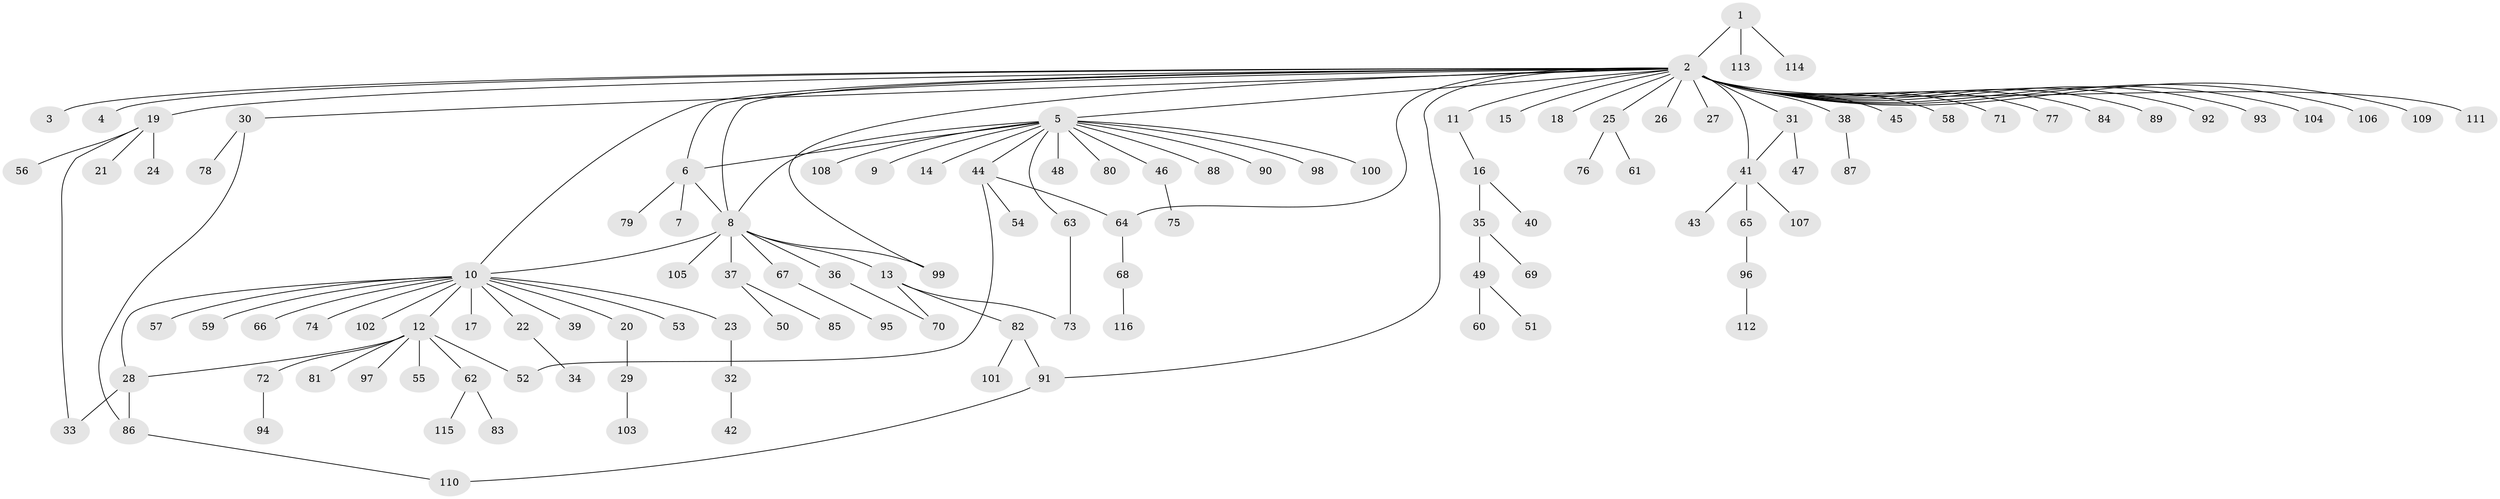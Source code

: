 // Generated by graph-tools (version 1.1) at 2025/01/03/09/25 03:01:45]
// undirected, 116 vertices, 130 edges
graph export_dot {
graph [start="1"]
  node [color=gray90,style=filled];
  1;
  2;
  3;
  4;
  5;
  6;
  7;
  8;
  9;
  10;
  11;
  12;
  13;
  14;
  15;
  16;
  17;
  18;
  19;
  20;
  21;
  22;
  23;
  24;
  25;
  26;
  27;
  28;
  29;
  30;
  31;
  32;
  33;
  34;
  35;
  36;
  37;
  38;
  39;
  40;
  41;
  42;
  43;
  44;
  45;
  46;
  47;
  48;
  49;
  50;
  51;
  52;
  53;
  54;
  55;
  56;
  57;
  58;
  59;
  60;
  61;
  62;
  63;
  64;
  65;
  66;
  67;
  68;
  69;
  70;
  71;
  72;
  73;
  74;
  75;
  76;
  77;
  78;
  79;
  80;
  81;
  82;
  83;
  84;
  85;
  86;
  87;
  88;
  89;
  90;
  91;
  92;
  93;
  94;
  95;
  96;
  97;
  98;
  99;
  100;
  101;
  102;
  103;
  104;
  105;
  106;
  107;
  108;
  109;
  110;
  111;
  112;
  113;
  114;
  115;
  116;
  1 -- 2;
  1 -- 113;
  1 -- 114;
  2 -- 3;
  2 -- 4;
  2 -- 5;
  2 -- 6;
  2 -- 8;
  2 -- 10;
  2 -- 11;
  2 -- 15;
  2 -- 18;
  2 -- 19;
  2 -- 25;
  2 -- 26;
  2 -- 27;
  2 -- 30;
  2 -- 31;
  2 -- 38;
  2 -- 41;
  2 -- 45;
  2 -- 58;
  2 -- 64;
  2 -- 71;
  2 -- 77;
  2 -- 84;
  2 -- 89;
  2 -- 91;
  2 -- 92;
  2 -- 93;
  2 -- 99;
  2 -- 104;
  2 -- 106;
  2 -- 109;
  2 -- 111;
  5 -- 6;
  5 -- 8;
  5 -- 9;
  5 -- 14;
  5 -- 44;
  5 -- 46;
  5 -- 48;
  5 -- 63;
  5 -- 80;
  5 -- 88;
  5 -- 90;
  5 -- 98;
  5 -- 100;
  5 -- 108;
  6 -- 7;
  6 -- 8;
  6 -- 79;
  8 -- 10;
  8 -- 13;
  8 -- 36;
  8 -- 37;
  8 -- 67;
  8 -- 99;
  8 -- 105;
  10 -- 12;
  10 -- 17;
  10 -- 20;
  10 -- 22;
  10 -- 23;
  10 -- 28;
  10 -- 39;
  10 -- 53;
  10 -- 57;
  10 -- 59;
  10 -- 66;
  10 -- 74;
  10 -- 102;
  11 -- 16;
  12 -- 28;
  12 -- 52;
  12 -- 55;
  12 -- 62;
  12 -- 72;
  12 -- 81;
  12 -- 97;
  13 -- 70;
  13 -- 73;
  13 -- 82;
  16 -- 35;
  16 -- 40;
  19 -- 21;
  19 -- 24;
  19 -- 33;
  19 -- 56;
  20 -- 29;
  22 -- 34;
  23 -- 32;
  25 -- 61;
  25 -- 76;
  28 -- 33;
  28 -- 86;
  29 -- 103;
  30 -- 78;
  30 -- 86;
  31 -- 41;
  31 -- 47;
  32 -- 42;
  35 -- 49;
  35 -- 69;
  36 -- 70;
  37 -- 50;
  37 -- 85;
  38 -- 87;
  41 -- 43;
  41 -- 65;
  41 -- 107;
  44 -- 52;
  44 -- 54;
  44 -- 64;
  46 -- 75;
  49 -- 51;
  49 -- 60;
  62 -- 83;
  62 -- 115;
  63 -- 73;
  64 -- 68;
  65 -- 96;
  67 -- 95;
  68 -- 116;
  72 -- 94;
  82 -- 91;
  82 -- 101;
  86 -- 110;
  91 -- 110;
  96 -- 112;
}
